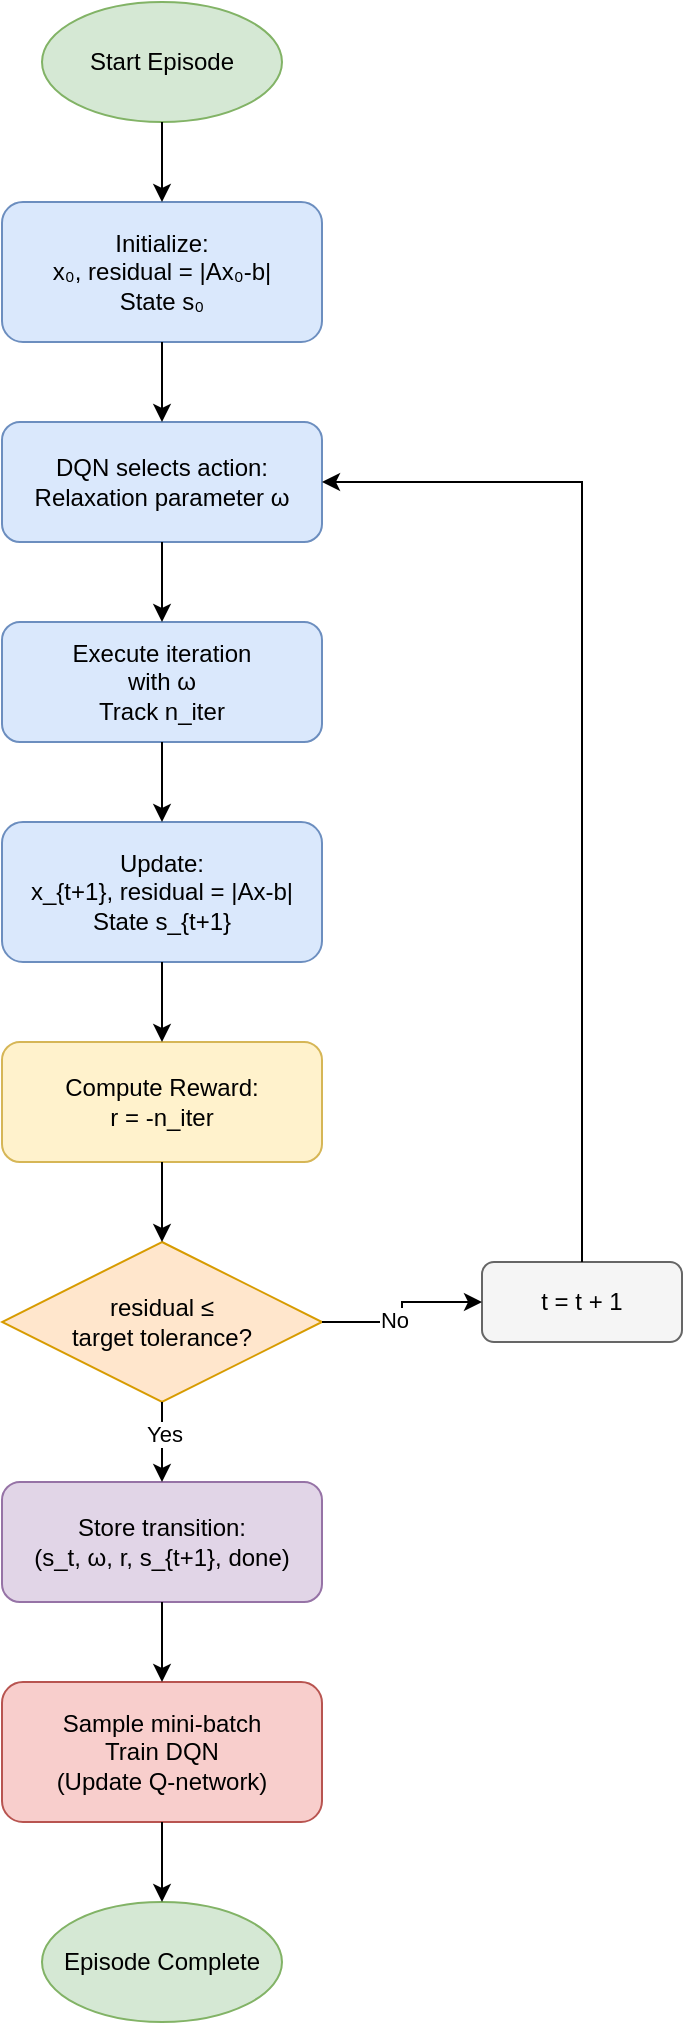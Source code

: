 <mxfile version="28.2.7">
  <diagram name="Page-1" id="S8tuXIqve_KqgAu0fcvP">
    <mxGraphModel dx="1426" dy="863" grid="1" gridSize="10" guides="1" tooltips="1" connect="1" arrows="1" fold="1" page="1" pageScale="1" pageWidth="850" pageHeight="1100" math="1" shadow="0">
      <root>
        <mxCell id="0" />
        <mxCell id="1" parent="0" />
        <mxCell id="IJmZggZovkUzVdCnAwnD-2" value="Start Episode" style="ellipse;whiteSpace=wrap;html=1;fillColor=#d5e8d4;strokeColor=#82b366;" vertex="1" parent="1">
          <mxGeometry x="340" y="40" width="120" height="60" as="geometry" />
        </mxCell>
        <mxCell id="IJmZggZovkUzVdCnAwnD-3" value="Initialize:&#xa;x₀, residual = |Ax₀-b|&#xa;State s₀" style="rounded=1;whiteSpace=wrap;html=1;fillColor=#dae8fc;strokeColor=#6c8ebf;" vertex="1" parent="1">
          <mxGeometry x="320" y="140" width="160" height="70" as="geometry" />
        </mxCell>
        <mxCell id="IJmZggZovkUzVdCnAwnD-4" value="DQN selects action:&#xa;Relaxation parameter ω" style="rounded=1;whiteSpace=wrap;html=1;fillColor=#dae8fc;strokeColor=#6c8ebf;" vertex="1" parent="1">
          <mxGeometry x="320" y="250" width="160" height="60" as="geometry" />
        </mxCell>
        <mxCell id="IJmZggZovkUzVdCnAwnD-5" value="Execute iteration&#xa;with ω&#xa;Track n_iter" style="rounded=1;whiteSpace=wrap;html=1;fillColor=#dae8fc;strokeColor=#6c8ebf;" vertex="1" parent="1">
          <mxGeometry x="320" y="350" width="160" height="60" as="geometry" />
        </mxCell>
        <mxCell id="IJmZggZovkUzVdCnAwnD-6" value="Update:&#xa;x_{t+1}, residual = |Ax-b|&#xa;State s_{t+1}" style="rounded=1;whiteSpace=wrap;html=1;fillColor=#dae8fc;strokeColor=#6c8ebf;" vertex="1" parent="1">
          <mxGeometry x="320" y="450" width="160" height="70" as="geometry" />
        </mxCell>
        <mxCell id="IJmZggZovkUzVdCnAwnD-7" value="Compute Reward:&#xa;r = -n_iter" style="rounded=1;whiteSpace=wrap;html=1;fillColor=#fff2cc;strokeColor=#d6b656;" vertex="1" parent="1">
          <mxGeometry x="320" y="560" width="160" height="60" as="geometry" />
        </mxCell>
        <mxCell id="IJmZggZovkUzVdCnAwnD-8" value="residual ≤&#xa;target tolerance?" style="rhombus;whiteSpace=wrap;html=1;fillColor=#ffe6cc;strokeColor=#d79b00;" vertex="1" parent="1">
          <mxGeometry x="320" y="660" width="160" height="80" as="geometry" />
        </mxCell>
        <mxCell id="IJmZggZovkUzVdCnAwnD-9" value="Store transition:&#xa;(s_t, ω, r, s_{t+1}, done)" style="rounded=1;whiteSpace=wrap;html=1;fillColor=#e1d5e7;strokeColor=#9673a6;" vertex="1" parent="1">
          <mxGeometry x="320" y="780" width="160" height="60" as="geometry" />
        </mxCell>
        <mxCell id="IJmZggZovkUzVdCnAwnD-10" value="Sample mini-batch&#xa;Train DQN&#xa;(Update Q-network)" style="rounded=1;whiteSpace=wrap;html=1;fillColor=#f8cecc;strokeColor=#b85450;" vertex="1" parent="1">
          <mxGeometry x="320" y="880" width="160" height="70" as="geometry" />
        </mxCell>
        <mxCell id="IJmZggZovkUzVdCnAwnD-11" value="Episode Complete" style="ellipse;whiteSpace=wrap;html=1;fillColor=#d5e8d4;strokeColor=#82b366;" vertex="1" parent="1">
          <mxGeometry x="340" y="990" width="120" height="60" as="geometry" />
        </mxCell>
        <mxCell id="IJmZggZovkUzVdCnAwnD-12" value="t = t + 1" style="rounded=1;whiteSpace=wrap;html=1;fillColor=#f5f5f5;strokeColor=#666666;" vertex="1" parent="1">
          <mxGeometry x="560" y="670" width="100" height="40" as="geometry" />
        </mxCell>
        <mxCell id="IJmZggZovkUzVdCnAwnD-13" style="edgeStyle=orthogonalEdgeStyle;rounded=0;orthogonalLoop=1;jettySize=auto;html=1;exitX=0.5;exitY=1;exitDx=0;exitDy=0;entryX=0.5;entryY=0;entryDx=0;entryDy=0;" edge="1" parent="1" source="IJmZggZovkUzVdCnAwnD-2" target="IJmZggZovkUzVdCnAwnD-3">
          <mxGeometry relative="1" as="geometry" />
        </mxCell>
        <mxCell id="IJmZggZovkUzVdCnAwnD-14" style="edgeStyle=orthogonalEdgeStyle;rounded=0;orthogonalLoop=1;jettySize=auto;html=1;exitX=0.5;exitY=1;exitDx=0;exitDy=0;entryX=0.5;entryY=0;entryDx=0;entryDy=0;" edge="1" parent="1" source="IJmZggZovkUzVdCnAwnD-3" target="IJmZggZovkUzVdCnAwnD-4">
          <mxGeometry relative="1" as="geometry" />
        </mxCell>
        <mxCell id="IJmZggZovkUzVdCnAwnD-15" style="edgeStyle=orthogonalEdgeStyle;rounded=0;orthogonalLoop=1;jettySize=auto;html=1;exitX=0.5;exitY=1;exitDx=0;exitDy=0;entryX=0.5;entryY=0;entryDx=0;entryDy=0;" edge="1" parent="1" source="IJmZggZovkUzVdCnAwnD-4" target="IJmZggZovkUzVdCnAwnD-5">
          <mxGeometry relative="1" as="geometry" />
        </mxCell>
        <mxCell id="IJmZggZovkUzVdCnAwnD-16" style="edgeStyle=orthogonalEdgeStyle;rounded=0;orthogonalLoop=1;jettySize=auto;html=1;exitX=0.5;exitY=1;exitDx=0;exitDy=0;entryX=0.5;entryY=0;entryDx=0;entryDy=0;" edge="1" parent="1" source="IJmZggZovkUzVdCnAwnD-5" target="IJmZggZovkUzVdCnAwnD-6">
          <mxGeometry relative="1" as="geometry" />
        </mxCell>
        <mxCell id="IJmZggZovkUzVdCnAwnD-17" style="edgeStyle=orthogonalEdgeStyle;rounded=0;orthogonalLoop=1;jettySize=auto;html=1;exitX=0.5;exitY=1;exitDx=0;exitDy=0;entryX=0.5;entryY=0;entryDx=0;entryDy=0;" edge="1" parent="1" source="IJmZggZovkUzVdCnAwnD-6" target="IJmZggZovkUzVdCnAwnD-7">
          <mxGeometry relative="1" as="geometry" />
        </mxCell>
        <mxCell id="IJmZggZovkUzVdCnAwnD-18" style="edgeStyle=orthogonalEdgeStyle;rounded=0;orthogonalLoop=1;jettySize=auto;html=1;exitX=0.5;exitY=1;exitDx=0;exitDy=0;entryX=0.5;entryY=0;entryDx=0;entryDy=0;" edge="1" parent="1" source="IJmZggZovkUzVdCnAwnD-7" target="IJmZggZovkUzVdCnAwnD-8">
          <mxGeometry relative="1" as="geometry" />
        </mxCell>
        <mxCell id="IJmZggZovkUzVdCnAwnD-19" style="edgeStyle=orthogonalEdgeStyle;rounded=0;orthogonalLoop=1;jettySize=auto;html=1;exitX=0.5;exitY=1;exitDx=0;exitDy=0;entryX=0.5;entryY=0;entryDx=0;entryDy=0;" edge="1" parent="1" source="IJmZggZovkUzVdCnAwnD-8" target="IJmZggZovkUzVdCnAwnD-9">
          <mxGeometry relative="1" as="geometry" />
        </mxCell>
        <mxCell id="IJmZggZovkUzVdCnAwnD-20" value="Yes" style="edgeLabel;html=1;align=center;verticalAlign=middle;resizable=0;points=[];" vertex="1" connectable="0" parent="IJmZggZovkUzVdCnAwnD-19">
          <mxGeometry x="-0.2" y="1" relative="1" as="geometry">
            <mxPoint as="offset" />
          </mxGeometry>
        </mxCell>
        <mxCell id="IJmZggZovkUzVdCnAwnD-21" style="edgeStyle=orthogonalEdgeStyle;rounded=0;orthogonalLoop=1;jettySize=auto;html=1;exitX=1;exitY=0.5;exitDx=0;exitDy=0;entryX=0;entryY=0.5;entryDx=0;entryDy=0;" edge="1" parent="1" source="IJmZggZovkUzVdCnAwnD-8" target="IJmZggZovkUzVdCnAwnD-12">
          <mxGeometry relative="1" as="geometry" />
        </mxCell>
        <mxCell id="IJmZggZovkUzVdCnAwnD-22" value="No" style="edgeLabel;html=1;align=center;verticalAlign=middle;resizable=0;points=[];" vertex="1" connectable="0" parent="IJmZggZovkUzVdCnAwnD-21">
          <mxGeometry x="-0.2" y="1" relative="1" as="geometry">
            <mxPoint as="offset" />
          </mxGeometry>
        </mxCell>
        <mxCell id="IJmZggZovkUzVdCnAwnD-23" style="edgeStyle=orthogonalEdgeStyle;rounded=0;orthogonalLoop=1;jettySize=auto;html=1;exitX=0.5;exitY=0;exitDx=0;exitDy=0;entryX=1;entryY=0.5;entryDx=0;entryDy=0;" edge="1" parent="1" source="IJmZggZovkUzVdCnAwnD-12" target="IJmZggZovkUzVdCnAwnD-4">
          <mxGeometry relative="1" as="geometry">
            <Array as="points">
              <mxPoint x="610" y="280" />
            </Array>
          </mxGeometry>
        </mxCell>
        <mxCell id="IJmZggZovkUzVdCnAwnD-24" style="edgeStyle=orthogonalEdgeStyle;rounded=0;orthogonalLoop=1;jettySize=auto;html=1;exitX=0.5;exitY=1;exitDx=0;exitDy=0;entryX=0.5;entryY=0;entryDx=0;entryDy=0;" edge="1" parent="1" source="IJmZggZovkUzVdCnAwnD-9" target="IJmZggZovkUzVdCnAwnD-10">
          <mxGeometry relative="1" as="geometry" />
        </mxCell>
        <mxCell id="IJmZggZovkUzVdCnAwnD-25" style="edgeStyle=orthogonalEdgeStyle;rounded=0;orthogonalLoop=1;jettySize=auto;html=1;exitX=0.5;exitY=1;exitDx=0;exitDy=0;entryX=0.5;entryY=0;entryDx=0;entryDy=0;" edge="1" parent="1" source="IJmZggZovkUzVdCnAwnD-10" target="IJmZggZovkUzVdCnAwnD-11">
          <mxGeometry relative="1" as="geometry" />
        </mxCell>
      </root>
    </mxGraphModel>
  </diagram>
</mxfile>
